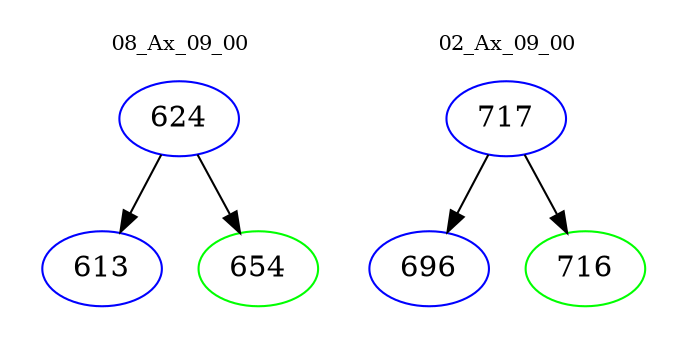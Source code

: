 digraph{
subgraph cluster_0 {
color = white
label = "08_Ax_09_00";
fontsize=10;
T0_624 [label="624", color="blue"]
T0_624 -> T0_613 [color="black"]
T0_613 [label="613", color="blue"]
T0_624 -> T0_654 [color="black"]
T0_654 [label="654", color="green"]
}
subgraph cluster_1 {
color = white
label = "02_Ax_09_00";
fontsize=10;
T1_717 [label="717", color="blue"]
T1_717 -> T1_696 [color="black"]
T1_696 [label="696", color="blue"]
T1_717 -> T1_716 [color="black"]
T1_716 [label="716", color="green"]
}
}
